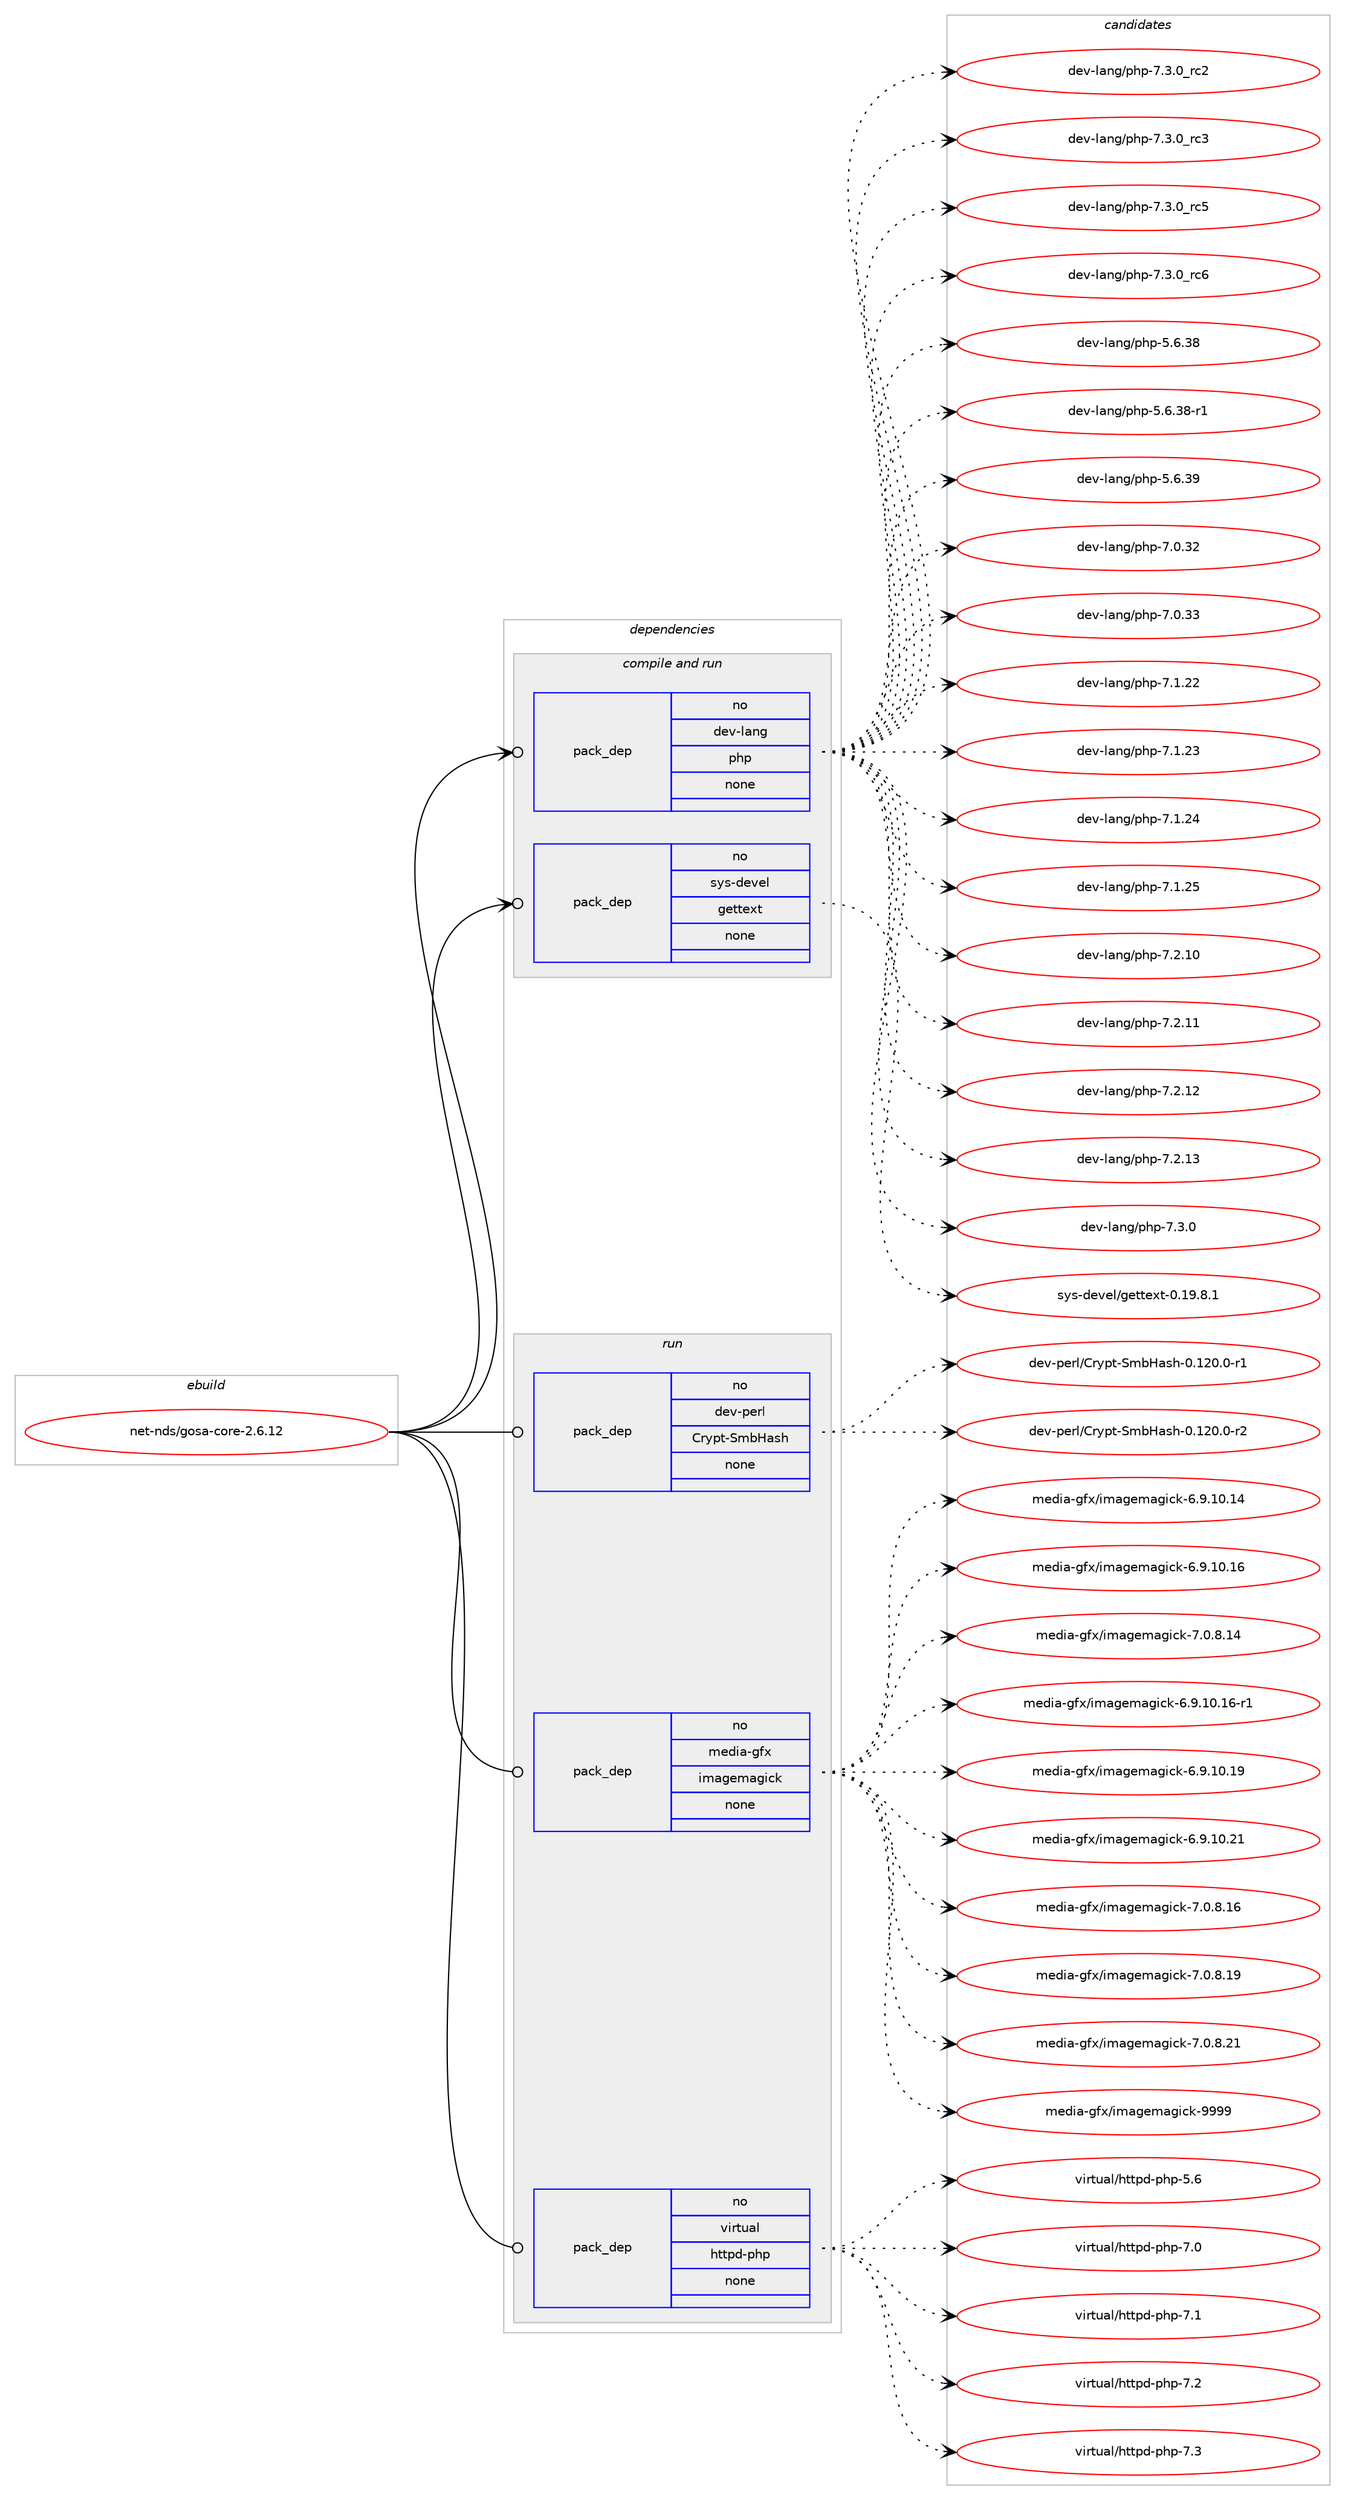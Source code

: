 digraph prolog {

# *************
# Graph options
# *************

newrank=true;
concentrate=true;
compound=true;
graph [rankdir=LR,fontname=Helvetica,fontsize=10,ranksep=1.5];#, ranksep=2.5, nodesep=0.2];
edge  [arrowhead=vee];
node  [fontname=Helvetica,fontsize=10];

# **********
# The ebuild
# **********

subgraph cluster_leftcol {
color=gray;
rank=same;
label=<<i>ebuild</i>>;
id [label="net-nds/gosa-core-2.6.12", color=red, width=4, href="../net-nds/gosa-core-2.6.12.svg"];
}

# ****************
# The dependencies
# ****************

subgraph cluster_midcol {
color=gray;
label=<<i>dependencies</i>>;
subgraph cluster_compile {
fillcolor="#eeeeee";
style=filled;
label=<<i>compile</i>>;
}
subgraph cluster_compileandrun {
fillcolor="#eeeeee";
style=filled;
label=<<i>compile and run</i>>;
subgraph pack4389 {
dependency5701 [label=<<TABLE BORDER="0" CELLBORDER="1" CELLSPACING="0" CELLPADDING="4" WIDTH="220"><TR><TD ROWSPAN="6" CELLPADDING="30">pack_dep</TD></TR><TR><TD WIDTH="110">no</TD></TR><TR><TD>dev-lang</TD></TR><TR><TD>php</TD></TR><TR><TD>none</TD></TR><TR><TD></TD></TR></TABLE>>, shape=none, color=blue];
}
id:e -> dependency5701:w [weight=20,style="solid",arrowhead="odotvee"];
subgraph pack4390 {
dependency5702 [label=<<TABLE BORDER="0" CELLBORDER="1" CELLSPACING="0" CELLPADDING="4" WIDTH="220"><TR><TD ROWSPAN="6" CELLPADDING="30">pack_dep</TD></TR><TR><TD WIDTH="110">no</TD></TR><TR><TD>sys-devel</TD></TR><TR><TD>gettext</TD></TR><TR><TD>none</TD></TR><TR><TD></TD></TR></TABLE>>, shape=none, color=blue];
}
id:e -> dependency5702:w [weight=20,style="solid",arrowhead="odotvee"];
}
subgraph cluster_run {
fillcolor="#eeeeee";
style=filled;
label=<<i>run</i>>;
subgraph pack4391 {
dependency5703 [label=<<TABLE BORDER="0" CELLBORDER="1" CELLSPACING="0" CELLPADDING="4" WIDTH="220"><TR><TD ROWSPAN="6" CELLPADDING="30">pack_dep</TD></TR><TR><TD WIDTH="110">no</TD></TR><TR><TD>dev-perl</TD></TR><TR><TD>Crypt-SmbHash</TD></TR><TR><TD>none</TD></TR><TR><TD></TD></TR></TABLE>>, shape=none, color=blue];
}
id:e -> dependency5703:w [weight=20,style="solid",arrowhead="odot"];
subgraph pack4392 {
dependency5704 [label=<<TABLE BORDER="0" CELLBORDER="1" CELLSPACING="0" CELLPADDING="4" WIDTH="220"><TR><TD ROWSPAN="6" CELLPADDING="30">pack_dep</TD></TR><TR><TD WIDTH="110">no</TD></TR><TR><TD>media-gfx</TD></TR><TR><TD>imagemagick</TD></TR><TR><TD>none</TD></TR><TR><TD></TD></TR></TABLE>>, shape=none, color=blue];
}
id:e -> dependency5704:w [weight=20,style="solid",arrowhead="odot"];
subgraph pack4393 {
dependency5705 [label=<<TABLE BORDER="0" CELLBORDER="1" CELLSPACING="0" CELLPADDING="4" WIDTH="220"><TR><TD ROWSPAN="6" CELLPADDING="30">pack_dep</TD></TR><TR><TD WIDTH="110">no</TD></TR><TR><TD>virtual</TD></TR><TR><TD>httpd-php</TD></TR><TR><TD>none</TD></TR><TR><TD></TD></TR></TABLE>>, shape=none, color=blue];
}
id:e -> dependency5705:w [weight=20,style="solid",arrowhead="odot"];
}
}

# **************
# The candidates
# **************

subgraph cluster_choices {
rank=same;
color=gray;
label=<<i>candidates</i>>;

subgraph choice4389 {
color=black;
nodesep=1;
choice100101118451089711010347112104112455546514648951149950 [label="dev-lang/php-7.3.0_rc2", color=red, width=4,href="../dev-lang/php-7.3.0_rc2.svg"];
choice100101118451089711010347112104112455546514648951149951 [label="dev-lang/php-7.3.0_rc3", color=red, width=4,href="../dev-lang/php-7.3.0_rc3.svg"];
choice100101118451089711010347112104112455546514648951149953 [label="dev-lang/php-7.3.0_rc5", color=red, width=4,href="../dev-lang/php-7.3.0_rc5.svg"];
choice100101118451089711010347112104112455546514648951149954 [label="dev-lang/php-7.3.0_rc6", color=red, width=4,href="../dev-lang/php-7.3.0_rc6.svg"];
choice10010111845108971101034711210411245534654465156 [label="dev-lang/php-5.6.38", color=red, width=4,href="../dev-lang/php-5.6.38.svg"];
choice100101118451089711010347112104112455346544651564511449 [label="dev-lang/php-5.6.38-r1", color=red, width=4,href="../dev-lang/php-5.6.38-r1.svg"];
choice10010111845108971101034711210411245534654465157 [label="dev-lang/php-5.6.39", color=red, width=4,href="../dev-lang/php-5.6.39.svg"];
choice10010111845108971101034711210411245554648465150 [label="dev-lang/php-7.0.32", color=red, width=4,href="../dev-lang/php-7.0.32.svg"];
choice10010111845108971101034711210411245554648465151 [label="dev-lang/php-7.0.33", color=red, width=4,href="../dev-lang/php-7.0.33.svg"];
choice10010111845108971101034711210411245554649465050 [label="dev-lang/php-7.1.22", color=red, width=4,href="../dev-lang/php-7.1.22.svg"];
choice10010111845108971101034711210411245554649465051 [label="dev-lang/php-7.1.23", color=red, width=4,href="../dev-lang/php-7.1.23.svg"];
choice10010111845108971101034711210411245554649465052 [label="dev-lang/php-7.1.24", color=red, width=4,href="../dev-lang/php-7.1.24.svg"];
choice10010111845108971101034711210411245554649465053 [label="dev-lang/php-7.1.25", color=red, width=4,href="../dev-lang/php-7.1.25.svg"];
choice10010111845108971101034711210411245554650464948 [label="dev-lang/php-7.2.10", color=red, width=4,href="../dev-lang/php-7.2.10.svg"];
choice10010111845108971101034711210411245554650464949 [label="dev-lang/php-7.2.11", color=red, width=4,href="../dev-lang/php-7.2.11.svg"];
choice10010111845108971101034711210411245554650464950 [label="dev-lang/php-7.2.12", color=red, width=4,href="../dev-lang/php-7.2.12.svg"];
choice10010111845108971101034711210411245554650464951 [label="dev-lang/php-7.2.13", color=red, width=4,href="../dev-lang/php-7.2.13.svg"];
choice100101118451089711010347112104112455546514648 [label="dev-lang/php-7.3.0", color=red, width=4,href="../dev-lang/php-7.3.0.svg"];
dependency5701:e -> choice100101118451089711010347112104112455546514648951149950:w [style=dotted,weight="100"];
dependency5701:e -> choice100101118451089711010347112104112455546514648951149951:w [style=dotted,weight="100"];
dependency5701:e -> choice100101118451089711010347112104112455546514648951149953:w [style=dotted,weight="100"];
dependency5701:e -> choice100101118451089711010347112104112455546514648951149954:w [style=dotted,weight="100"];
dependency5701:e -> choice10010111845108971101034711210411245534654465156:w [style=dotted,weight="100"];
dependency5701:e -> choice100101118451089711010347112104112455346544651564511449:w [style=dotted,weight="100"];
dependency5701:e -> choice10010111845108971101034711210411245534654465157:w [style=dotted,weight="100"];
dependency5701:e -> choice10010111845108971101034711210411245554648465150:w [style=dotted,weight="100"];
dependency5701:e -> choice10010111845108971101034711210411245554648465151:w [style=dotted,weight="100"];
dependency5701:e -> choice10010111845108971101034711210411245554649465050:w [style=dotted,weight="100"];
dependency5701:e -> choice10010111845108971101034711210411245554649465051:w [style=dotted,weight="100"];
dependency5701:e -> choice10010111845108971101034711210411245554649465052:w [style=dotted,weight="100"];
dependency5701:e -> choice10010111845108971101034711210411245554649465053:w [style=dotted,weight="100"];
dependency5701:e -> choice10010111845108971101034711210411245554650464948:w [style=dotted,weight="100"];
dependency5701:e -> choice10010111845108971101034711210411245554650464949:w [style=dotted,weight="100"];
dependency5701:e -> choice10010111845108971101034711210411245554650464950:w [style=dotted,weight="100"];
dependency5701:e -> choice10010111845108971101034711210411245554650464951:w [style=dotted,weight="100"];
dependency5701:e -> choice100101118451089711010347112104112455546514648:w [style=dotted,weight="100"];
}
subgraph choice4390 {
color=black;
nodesep=1;
choice1151211154510010111810110847103101116116101120116454846495746564649 [label="sys-devel/gettext-0.19.8.1", color=red, width=4,href="../sys-devel/gettext-0.19.8.1.svg"];
dependency5702:e -> choice1151211154510010111810110847103101116116101120116454846495746564649:w [style=dotted,weight="100"];
}
subgraph choice4391 {
color=black;
nodesep=1;
choice100101118451121011141084767114121112116458310998729711510445484649504846484511449 [label="dev-perl/Crypt-SmbHash-0.120.0-r1", color=red, width=4,href="../dev-perl/Crypt-SmbHash-0.120.0-r1.svg"];
choice100101118451121011141084767114121112116458310998729711510445484649504846484511450 [label="dev-perl/Crypt-SmbHash-0.120.0-r2", color=red, width=4,href="../dev-perl/Crypt-SmbHash-0.120.0-r2.svg"];
dependency5703:e -> choice100101118451121011141084767114121112116458310998729711510445484649504846484511449:w [style=dotted,weight="100"];
dependency5703:e -> choice100101118451121011141084767114121112116458310998729711510445484649504846484511450:w [style=dotted,weight="100"];
}
subgraph choice4392 {
color=black;
nodesep=1;
choice10910110010597451031021204710510997103101109971031059910745544657464948464952 [label="media-gfx/imagemagick-6.9.10.14", color=red, width=4,href="../media-gfx/imagemagick-6.9.10.14.svg"];
choice10910110010597451031021204710510997103101109971031059910745544657464948464954 [label="media-gfx/imagemagick-6.9.10.16", color=red, width=4,href="../media-gfx/imagemagick-6.9.10.16.svg"];
choice109101100105974510310212047105109971031011099710310599107455546484656464952 [label="media-gfx/imagemagick-7.0.8.14", color=red, width=4,href="../media-gfx/imagemagick-7.0.8.14.svg"];
choice109101100105974510310212047105109971031011099710310599107455446574649484649544511449 [label="media-gfx/imagemagick-6.9.10.16-r1", color=red, width=4,href="../media-gfx/imagemagick-6.9.10.16-r1.svg"];
choice10910110010597451031021204710510997103101109971031059910745544657464948464957 [label="media-gfx/imagemagick-6.9.10.19", color=red, width=4,href="../media-gfx/imagemagick-6.9.10.19.svg"];
choice10910110010597451031021204710510997103101109971031059910745544657464948465049 [label="media-gfx/imagemagick-6.9.10.21", color=red, width=4,href="../media-gfx/imagemagick-6.9.10.21.svg"];
choice109101100105974510310212047105109971031011099710310599107455546484656464954 [label="media-gfx/imagemagick-7.0.8.16", color=red, width=4,href="../media-gfx/imagemagick-7.0.8.16.svg"];
choice109101100105974510310212047105109971031011099710310599107455546484656464957 [label="media-gfx/imagemagick-7.0.8.19", color=red, width=4,href="../media-gfx/imagemagick-7.0.8.19.svg"];
choice109101100105974510310212047105109971031011099710310599107455546484656465049 [label="media-gfx/imagemagick-7.0.8.21", color=red, width=4,href="../media-gfx/imagemagick-7.0.8.21.svg"];
choice1091011001059745103102120471051099710310110997103105991074557575757 [label="media-gfx/imagemagick-9999", color=red, width=4,href="../media-gfx/imagemagick-9999.svg"];
dependency5704:e -> choice10910110010597451031021204710510997103101109971031059910745544657464948464952:w [style=dotted,weight="100"];
dependency5704:e -> choice10910110010597451031021204710510997103101109971031059910745544657464948464954:w [style=dotted,weight="100"];
dependency5704:e -> choice109101100105974510310212047105109971031011099710310599107455546484656464952:w [style=dotted,weight="100"];
dependency5704:e -> choice109101100105974510310212047105109971031011099710310599107455446574649484649544511449:w [style=dotted,weight="100"];
dependency5704:e -> choice10910110010597451031021204710510997103101109971031059910745544657464948464957:w [style=dotted,weight="100"];
dependency5704:e -> choice10910110010597451031021204710510997103101109971031059910745544657464948465049:w [style=dotted,weight="100"];
dependency5704:e -> choice109101100105974510310212047105109971031011099710310599107455546484656464954:w [style=dotted,weight="100"];
dependency5704:e -> choice109101100105974510310212047105109971031011099710310599107455546484656464957:w [style=dotted,weight="100"];
dependency5704:e -> choice109101100105974510310212047105109971031011099710310599107455546484656465049:w [style=dotted,weight="100"];
dependency5704:e -> choice1091011001059745103102120471051099710310110997103105991074557575757:w [style=dotted,weight="100"];
}
subgraph choice4393 {
color=black;
nodesep=1;
choice11810511411611797108471041161161121004511210411245534654 [label="virtual/httpd-php-5.6", color=red, width=4,href="../virtual/httpd-php-5.6.svg"];
choice11810511411611797108471041161161121004511210411245554648 [label="virtual/httpd-php-7.0", color=red, width=4,href="../virtual/httpd-php-7.0.svg"];
choice11810511411611797108471041161161121004511210411245554649 [label="virtual/httpd-php-7.1", color=red, width=4,href="../virtual/httpd-php-7.1.svg"];
choice11810511411611797108471041161161121004511210411245554650 [label="virtual/httpd-php-7.2", color=red, width=4,href="../virtual/httpd-php-7.2.svg"];
choice11810511411611797108471041161161121004511210411245554651 [label="virtual/httpd-php-7.3", color=red, width=4,href="../virtual/httpd-php-7.3.svg"];
dependency5705:e -> choice11810511411611797108471041161161121004511210411245534654:w [style=dotted,weight="100"];
dependency5705:e -> choice11810511411611797108471041161161121004511210411245554648:w [style=dotted,weight="100"];
dependency5705:e -> choice11810511411611797108471041161161121004511210411245554649:w [style=dotted,weight="100"];
dependency5705:e -> choice11810511411611797108471041161161121004511210411245554650:w [style=dotted,weight="100"];
dependency5705:e -> choice11810511411611797108471041161161121004511210411245554651:w [style=dotted,weight="100"];
}
}

}
